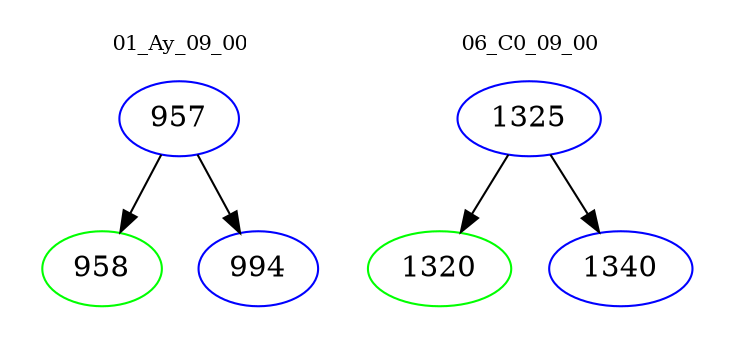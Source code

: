 digraph{
subgraph cluster_0 {
color = white
label = "01_Ay_09_00";
fontsize=10;
T0_957 [label="957", color="blue"]
T0_957 -> T0_958 [color="black"]
T0_958 [label="958", color="green"]
T0_957 -> T0_994 [color="black"]
T0_994 [label="994", color="blue"]
}
subgraph cluster_1 {
color = white
label = "06_C0_09_00";
fontsize=10;
T1_1325 [label="1325", color="blue"]
T1_1325 -> T1_1320 [color="black"]
T1_1320 [label="1320", color="green"]
T1_1325 -> T1_1340 [color="black"]
T1_1340 [label="1340", color="blue"]
}
}
